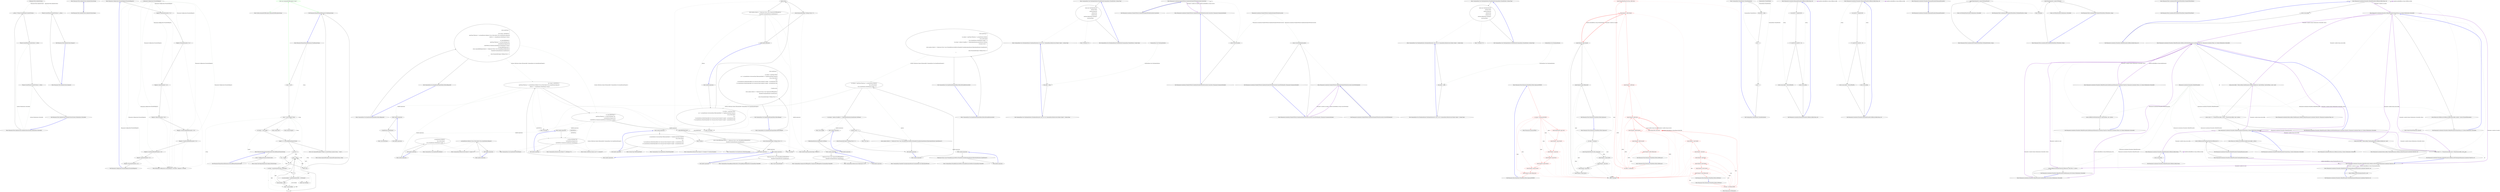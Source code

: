 digraph  {
n10 [label="Humanizer.Tests.AmbientCulture", span=""];
n0 [label="Entry Humanizer.Tests.AmbientCulture.AmbientCulture(System.Globalization.CultureInfo)", span="10-10", cluster="Humanizer.Tests.AmbientCulture.AmbientCulture(System.Globalization.CultureInfo)"];
n1 [label="_culture = Thread.CurrentThread.CurrentUICulture", span="12-12", cluster="Humanizer.Tests.AmbientCulture.AmbientCulture(System.Globalization.CultureInfo)"];
n2 [label="Thread.CurrentThread.CurrentCulture = culture", span="13-13", cluster="Humanizer.Tests.AmbientCulture.AmbientCulture(System.Globalization.CultureInfo)"];
n3 [label="Thread.CurrentThread.CurrentUICulture = culture", span="14-14", cluster="Humanizer.Tests.AmbientCulture.AmbientCulture(System.Globalization.CultureInfo)"];
n4 [label="Exit Humanizer.Tests.AmbientCulture.AmbientCulture(System.Globalization.CultureInfo)", span="10-10", cluster="Humanizer.Tests.AmbientCulture.AmbientCulture(System.Globalization.CultureInfo)"];
n5 [label="Entry Humanizer.Tests.AmbientCulture.AmbientCulture(string)", span="17-17", cluster="Humanizer.Tests.AmbientCulture.AmbientCulture(string)"];
n6 [label="Exit Humanizer.Tests.AmbientCulture.AmbientCulture(string)", span="17-17", cluster="Humanizer.Tests.AmbientCulture.AmbientCulture(string)"];
n7 [label="Entry Humanizer.Tests.AmbientCulture.Dispose()", span="22-22", cluster="Humanizer.Tests.AmbientCulture.Dispose()"];
n8 [label="Thread.CurrentThread.CurrentUICulture = _culture", span="24-24", cluster="Humanizer.Tests.AmbientCulture.Dispose()"];
n9 [label="Exit Humanizer.Tests.AmbientCulture.Dispose()", span="22-22", cluster="Humanizer.Tests.AmbientCulture.Dispose()"];
m2_0 [label="Entry Humanizer.Configuration.FormatterRegistry.FormatterRegistry()", span="6-6", cluster="Humanizer.Configuration.FormatterRegistry.FormatterRegistry()", file="ByteSize.cs"];
m2_1 [label="Register<RomanianFormatter>(''ro'')", span="8-8", cluster="Humanizer.Configuration.FormatterRegistry.FormatterRegistry()", file="ByteSize.cs"];
m2_2 [label="Register<RussianFormatter>(''ru'')", span="9-9", cluster="Humanizer.Configuration.FormatterRegistry.FormatterRegistry()", file="ByteSize.cs"];
m2_3 [label="Register<ArabicFormatter>(''ar'')", span="10-10", cluster="Humanizer.Configuration.FormatterRegistry.FormatterRegistry()", file="ByteSize.cs"];
m2_4 [label="Register<HebrewFormatter>(''he'')", span="11-11", cluster="Humanizer.Configuration.FormatterRegistry.FormatterRegistry()", file="ByteSize.cs"];
m2_5 [label="Register<CzechSlovakPolishFormatter>(''sk'')", span="12-12", cluster="Humanizer.Configuration.FormatterRegistry.FormatterRegistry()", file="ByteSize.cs"];
m2_6 [label="Register<CzechSlovakPolishFormatter>(''cs'')", span="13-13", cluster="Humanizer.Configuration.FormatterRegistry.FormatterRegistry()", file="ByteSize.cs"];
m2_7 [label="Register<CzechSlovakPolishFormatter>(''pl'')", span="14-14", cluster="Humanizer.Configuration.FormatterRegistry.FormatterRegistry()", file="ByteSize.cs"];
m2_8 [label="Register<SerbianFormatter>(''sr'')", span="15-15", cluster="Humanizer.Configuration.FormatterRegistry.FormatterRegistry()", file="ByteSize.cs"];
m2_9 [label="Register<SlovenianFormatter>(''sl'')", span="16-16", cluster="Humanizer.Configuration.FormatterRegistry.FormatterRegistry()", file="ByteSize.cs"];
m2_10 [label="Exit Humanizer.Configuration.FormatterRegistry.FormatterRegistry()", span="6-6", cluster="Humanizer.Configuration.FormatterRegistry.FormatterRegistry()", file="ByteSize.cs"];
m2_11 [label="Entry Humanizer.Configuration.LocaliserRegistry<TLocaliser>.Register<T>(string)", span="54-54", cluster="Humanizer.Configuration.LocaliserRegistry<TLocaliser>.Register<T>(string)", file="ByteSize.cs"];
m2_12 [label="Humanizer.Configuration.FormatterRegistry", span="", file="ByteSize.cs"];
m3_19 [label="Entry System.ArgumentNullException.ArgumentNullException(string)", span="0-0", cluster="System.ArgumentNullException.ArgumentNullException(string)", file="Configurator.cs"];
m3_21 [label="Entry string.Trim()", span="0-0", cluster="string.Trim()", file="Configurator.cs"];
m3_23 [label="Entry System.ArgumentException.ArgumentException(string, string)", span="0-0", cluster="System.ArgumentException.ArgumentException(string, string)", file="Configurator.cs"];
m3_22 [label="Entry Humanizer.RomanNumeralExtensions.IsInvalidRomanNumeral(string)", span="98-98", cluster="Humanizer.RomanNumeralExtensions.IsInvalidRomanNumeral(string)", file="Configurator.cs"];
m3_42 [label="return !validRomanNumeral.IsMatch(value);", span="100-100", cluster="Humanizer.RomanNumeralExtensions.IsInvalidRomanNumeral(string)", file="Configurator.cs"];
m3_43 [label="Exit Humanizer.RomanNumeralExtensions.IsInvalidRomanNumeral(string)", span="98-98", cluster="Humanizer.RomanNumeralExtensions.IsInvalidRomanNumeral(string)", file="Configurator.cs"];
m3_44 [label="Entry System.Text.RegularExpressions.Regex.IsMatch(string)", span="0-0", cluster="System.Text.RegularExpressions.Regex.IsMatch(string)", file="Configurator.cs"];
m3_20 [label="Entry string.ToUpper()", span="0-0", cluster="string.ToUpper()", file="Configurator.cs"];
m3_24 [label="Entry char.ToString()", span="0-0", cluster="char.ToString()", file="Configurator.cs"];
m3_0 [label="Entry Humanizer.RomanNumeralExtensions.FromRoman(string)", span="35-35", cluster="Humanizer.RomanNumeralExtensions.FromRoman(string)", file="Configurator.cs"];
m3_2 [label="throw new ArgumentNullException(''value'');", span="38-38", cluster="Humanizer.RomanNumeralExtensions.FromRoman(string)", color=green, community=0, file="Configurator.cs"];
m3_1 [label="value == null", span="37-37", cluster="Humanizer.RomanNumeralExtensions.FromRoman(string)", file="Configurator.cs"];
m3_3 [label="value = value.ToUpper().Trim()", span="40-40", cluster="Humanizer.RomanNumeralExtensions.FromRoman(string)", file="Configurator.cs"];
m3_6 [label="throw new ArgumentException(''Empty or invalid Roman numeral string.'', ''value'');", span="44-44", cluster="Humanizer.RomanNumeralExtensions.FromRoman(string)", file="Configurator.cs"];
m3_17 [label="return total;", span="67-67", cluster="Humanizer.RomanNumeralExtensions.FromRoman(string)", file="Configurator.cs"];
m3_4 [label="var length = value.Length", span="41-41", cluster="Humanizer.RomanNumeralExtensions.FromRoman(string)", file="Configurator.cs"];
m3_5 [label="length == 0 || IsInvalidRomanNumeral(value)", span="43-43", cluster="Humanizer.RomanNumeralExtensions.FromRoman(string)", file="Configurator.cs"];
m3_10 [label="var digit = romanNumerals[value[--i].ToString()]", span="51-51", cluster="Humanizer.RomanNumeralExtensions.FromRoman(string)", file="Configurator.cs"];
m3_12 [label="var previousDigit = romanNumerals[value[i - 1].ToString()]", span="55-55", cluster="Humanizer.RomanNumeralExtensions.FromRoman(string)", file="Configurator.cs"];
m3_7 [label="var total = 0", span="46-46", cluster="Humanizer.RomanNumeralExtensions.FromRoman(string)", file="Configurator.cs"];
m3_16 [label="total += digit", span="64-64", cluster="Humanizer.RomanNumeralExtensions.FromRoman(string)", file="Configurator.cs"];
m3_9 [label="i > 0", span="49-49", cluster="Humanizer.RomanNumeralExtensions.FromRoman(string)", file="Configurator.cs"];
m3_8 [label="var i = length", span="47-47", cluster="Humanizer.RomanNumeralExtensions.FromRoman(string)", file="Configurator.cs"];
m3_11 [label="i > 0", span="53-53", cluster="Humanizer.RomanNumeralExtensions.FromRoman(string)", file="Configurator.cs"];
m3_13 [label="previousDigit < digit", span="57-57", cluster="Humanizer.RomanNumeralExtensions.FromRoman(string)", file="Configurator.cs"];
m3_14 [label="digit -= previousDigit", span="59-59", cluster="Humanizer.RomanNumeralExtensions.FromRoman(string)", file="Configurator.cs"];
m3_15 [label="i--", span="60-60", cluster="Humanizer.RomanNumeralExtensions.FromRoman(string)", file="Configurator.cs"];
m3_18 [label="Exit Humanizer.RomanNumeralExtensions.FromRoman(string)", span="35-35", cluster="Humanizer.RomanNumeralExtensions.FromRoman(string)", file="Configurator.cs"];
m4_18 [label="Entry CommandLine.Core.Specification.IsOption()", span="11-11", cluster="CommandLine.Core.Specification.IsOption()", file="CreatingTests.cs"];
m4_0 [label="Entry CommandLine.Core.SpecificationPropertyRules.EnforceMutuallyExclusiveSet()", span="18-18", cluster="CommandLine.Core.SpecificationPropertyRules.EnforceMutuallyExclusiveSet()", file="CreatingTests.cs"];
m4_1 [label="return specProps =>\r\n                {\r\n                    var options = specProps.Where(sp => sp.Specification.IsOption()\r\n                        && sp.Value.IsJust()\r\n                        && sp.Specification.GetSetName().Length > 0);\r\n                    var groups = options.GroupBy(g => ((OptionSpecification)g.Specification).SetName);\r\n                    if (groups.Count() > 1)\r\n                    {\r\n                        return options.Select(s => Maybe.Just<Error>(new MutuallyExclusiveSetError(NameInfo.FromOptionSpecification((OptionSpecification)s.Specification))));\r\n                    }\r\n                    return Enumerable.Empty<Nothing<Error>>();\r\n                };", span="20-31", cluster="CommandLine.Core.SpecificationPropertyRules.EnforceMutuallyExclusiveSet()", file="CreatingTests.cs"];
m4_2 [label="Exit CommandLine.Core.SpecificationPropertyRules.EnforceMutuallyExclusiveSet()", span="18-18", cluster="CommandLine.Core.SpecificationPropertyRules.EnforceMutuallyExclusiveSet()", file="CreatingTests.cs"];
m4_29 [label="Entry CommandLine.Infrastructure.Maybe.Just<T>(T)", span="68-68", cluster="CommandLine.Infrastructure.Maybe.Just<T>(T)", file="CreatingTests.cs"];
m4_41 [label="Entry Unk.Any", span="", cluster="Unk.Any", file="CreatingTests.cs"];
m4_52 [label="Entry CommandLine.Infrastructure.Maybe<T>.IsNothing<T>()", span="144-144", cluster="CommandLine.Infrastructure.Maybe<T>.IsNothing<T>()", file="CreatingTests.cs"];
m4_74 [label="Entry CommandLine.Core.Specification.IsMaxNotSpecified()", span="75-75", cluster="CommandLine.Core.Specification.IsMaxNotSpecified()", file="CreatingTests.cs"];
m4_19 [label="Entry CommandLine.Infrastructure.Maybe<T>.IsJust<T>()", span="149-149", cluster="CommandLine.Infrastructure.Maybe<T>.IsJust<T>()", file="CreatingTests.cs"];
m4_28 [label="Entry CommandLine.NameInfo.FromOptionSpecification(CommandLine.Core.OptionSpecification)", span="60-60", cluster="CommandLine.NameInfo.FromOptionSpecification(CommandLine.Core.OptionSpecification)", file="CreatingTests.cs"];
m4_78 [label="Entry CommandLine.SequenceOutOfRangeError.SequenceOutOfRangeError(CommandLine.NameInfo)", span="316-316", cluster="CommandLine.SequenceOutOfRangeError.SequenceOutOfRangeError(CommandLine.NameInfo)", file="CreatingTests.cs"];
m4_30 [label="Entry CommandLine.Core.SpecificationPropertyRules.EnforceRequired()", span="34-34", cluster="CommandLine.Core.SpecificationPropertyRules.EnforceRequired()", file="CreatingTests.cs"];
m4_31 [label="return specProps =>\r\n            {\r\n                List<string> setsWithTrue =\r\n                    specProps.Where(sp => sp.Specification.IsOption() && sp.Value.IsJust() && sp.Specification.Required)\r\n                        .Select(x => x.Specification.GetSetName()).ToList();\r\n                \r\n                var requiredButEmpty =\r\n                    specProps.Where(sp => sp.Value.IsNothing() && \r\n                                          sp.Specification.Required &&\r\n                                          !setsWithTrue.Contains(sp.Specification.GetSetName())).ToList();\r\n                    if (requiredButEmpty.Any()) {\r\n                        return requiredButEmpty.Select(s => Maybe.Just<Error>(new MissingRequiredOptionError(\r\n                            NameInfo.FromSpecification(s.Specification))));\r\n                    }\r\n                    return Enumerable.Empty<Nothing<Error>>();\r\n                };", span="36-51", cluster="CommandLine.Core.SpecificationPropertyRules.EnforceRequired()", file="CreatingTests.cs"];
m4_32 [label="Exit CommandLine.Core.SpecificationPropertyRules.EnforceRequired()", span="34-34", cluster="CommandLine.Core.SpecificationPropertyRules.EnforceRequired()", file="CreatingTests.cs"];
m4_53 [label="Entry System.Collections.Generic.List<T>.Contains(T)", span="0-0", cluster="System.Collections.Generic.List<T>.Contains(T)", file="CreatingTests.cs"];
m4_73 [label="Entry CommandLine.Infrastructure.Maybe<T>.FromJust<T>(System.Exception)", span="134-134", cluster="CommandLine.Infrastructure.Maybe<T>.FromJust<T>(System.Exception)", file="CreatingTests.cs"];
m4_58 [label="Entry Unk.FromSpecification", span="", cluster="Unk.FromSpecification", file="CreatingTests.cs"];
m4_10 [label="Entry Unk.Where", span="", cluster="Unk.Where", file="CreatingTests.cs"];
m4_57 [label="Entry CommandLine.MissingRequiredOptionError.MissingRequiredOptionError(CommandLine.NameInfo)", span="283-283", cluster="CommandLine.MissingRequiredOptionError.MissingRequiredOptionError(CommandLine.NameInfo)", file="CreatingTests.cs"];
m4_27 [label="Entry CommandLine.MutuallyExclusiveSetError.MutuallyExclusiveSetError(CommandLine.NameInfo)", span="294-294", cluster="CommandLine.MutuallyExclusiveSetError.MutuallyExclusiveSetError(CommandLine.NameInfo)", file="CreatingTests.cs"];
m4_12 [label="Entry Unk.Count", span="", cluster="Unk.Count", file="CreatingTests.cs"];
m4_48 [label="Entry Unk.GetSetName", span="", cluster="Unk.GetSetName", file="CreatingTests.cs"];
m4_59 [label="Entry CommandLine.Core.SpecificationPropertyRules.EnforceRange()", span="54-54", cluster="CommandLine.Core.SpecificationPropertyRules.EnforceRange()", file="CreatingTests.cs"];
m4_60 [label="return specProps =>\r\n                {\r\n                    var options = specProps.Where(\r\n                        sp => sp.Specification.ConversionType.ToDescriptorKind() == TypeDescriptorKind.Sequence\r\n                        && sp.Value.IsJust()\r\n                        && (\r\n                            (!sp.Specification.IsMinNotSpecified() && ((Array)sp.Value.FromJust()).Length < sp.Specification.Min)\r\n                            || (!sp.Specification.IsMaxNotSpecified() && ((Array)sp.Value.FromJust()).Length > sp.Specification.Max)\r\n                        )\r\n                    );\r\n                    if (options.Any())\r\n                    {\r\n                        return options.Select(s => Maybe.Just<Error>(new SequenceOutOfRangeError(\r\n                            NameInfo.FromSpecification(s.Specification))));\r\n                    }\r\n                    return Enumerable.Empty<Nothing<Error>>();\r\n                };", span="56-72", cluster="CommandLine.Core.SpecificationPropertyRules.EnforceRange()", file="CreatingTests.cs"];
m4_61 [label="Exit CommandLine.Core.SpecificationPropertyRules.EnforceRange()", span="54-54", cluster="CommandLine.Core.SpecificationPropertyRules.EnforceRange()", file="CreatingTests.cs"];
m4_75 [label="Entry lambda expression", span="68-69", cluster="lambda expression", file="CreatingTests.cs"];
m4_4 [label="var options = specProps.Where(sp => sp.Specification.IsOption()\r\n                        && sp.Value.IsJust()\r\n                        && sp.Specification.GetSetName().Length > 0)", span="22-24", cluster="lambda expression", file="CreatingTests.cs"];
m4_3 [label="Entry lambda expression", span="20-31", cluster="lambda expression", file="CreatingTests.cs"];
m4_5 [label="var groups = options.GroupBy(g => ((OptionSpecification)g.Specification).SetName)", span="25-25", cluster="lambda expression", file="CreatingTests.cs"];
m4_15 [label="Entry lambda expression", span="22-24", cluster="lambda expression", file="CreatingTests.cs"];
m4_7 [label="return options.Select(s => Maybe.Just<Error>(new MutuallyExclusiveSetError(NameInfo.FromOptionSpecification((OptionSpecification)s.Specification))));", span="28-28", cluster="lambda expression", file="CreatingTests.cs"];
m4_6 [label="groups.Count() > 1", span="26-26", cluster="lambda expression", file="CreatingTests.cs"];
m4_21 [label="Entry lambda expression", span="25-25", cluster="lambda expression", file="CreatingTests.cs"];
m4_8 [label="return Enumerable.Empty<Nothing<Error>>();", span="30-30", cluster="lambda expression", file="CreatingTests.cs"];
m4_9 [label="Exit lambda expression", span="20-31", cluster="lambda expression", file="CreatingTests.cs"];
m4_24 [label="Entry lambda expression", span="28-28", cluster="lambda expression", file="CreatingTests.cs"];
m4_16 [label="sp.Specification.IsOption()\r\n                        && sp.Value.IsJust()\r\n                        && sp.Specification.GetSetName().Length > 0", span="22-24", cluster="lambda expression", file="CreatingTests.cs"];
m4_17 [label="Exit lambda expression", span="22-24", cluster="lambda expression", file="CreatingTests.cs"];
m4_22 [label="((OptionSpecification)g.Specification).SetName", span="25-25", cluster="lambda expression", file="CreatingTests.cs"];
m4_23 [label="Exit lambda expression", span="25-25", cluster="lambda expression", file="CreatingTests.cs"];
m4_25 [label="Maybe.Just<Error>(new MutuallyExclusiveSetError(NameInfo.FromOptionSpecification((OptionSpecification)s.Specification)))", span="28-28", cluster="lambda expression", file="CreatingTests.cs"];
m4_26 [label="Exit lambda expression", span="28-28", cluster="lambda expression", file="CreatingTests.cs"];
m4_34 [label="List<string> setsWithTrue =\r\n                    specProps.Where(sp => sp.Specification.IsOption() && sp.Value.IsJust() && sp.Specification.Required)\r\n                        .Select(x => x.Specification.GetSetName()).ToList()", span="38-40", cluster="lambda expression", file="CreatingTests.cs"];
m4_35 [label="var requiredButEmpty =\r\n                    specProps.Where(sp => sp.Value.IsNothing() && \r\n                                          sp.Specification.Required &&\r\n                                          !setsWithTrue.Contains(sp.Specification.GetSetName())).ToList()", span="42-45", cluster="lambda expression", file="CreatingTests.cs"];
m4_33 [label="Entry lambda expression", span="36-51", cluster="lambda expression", file="CreatingTests.cs"];
m4_42 [label="Entry lambda expression", span="39-39", cluster="lambda expression", file="CreatingTests.cs"];
m4_45 [label="Entry lambda expression", span="40-40", cluster="lambda expression", file="CreatingTests.cs"];
m4_50 [label="sp.Value.IsNothing() && \r\n                                          sp.Specification.Required &&\r\n                                          !setsWithTrue.Contains(sp.Specification.GetSetName())", span="43-45", cluster="lambda expression", file="CreatingTests.cs"];
m4_36 [label="requiredButEmpty.Any()", span="46-46", cluster="lambda expression", file="CreatingTests.cs"];
m4_49 [label="Entry lambda expression", span="43-45", cluster="lambda expression", file="CreatingTests.cs"];
m4_37 [label="return requiredButEmpty.Select(s => Maybe.Just<Error>(new MissingRequiredOptionError(\r\n                            NameInfo.FromSpecification(s.Specification))));", span="47-48", cluster="lambda expression", file="CreatingTests.cs"];
m4_38 [label="return Enumerable.Empty<Nothing<Error>>();", span="50-50", cluster="lambda expression", file="CreatingTests.cs"];
m4_39 [label="Exit lambda expression", span="36-51", cluster="lambda expression", file="CreatingTests.cs"];
m4_54 [label="Entry lambda expression", span="47-48", cluster="lambda expression", file="CreatingTests.cs"];
m4_43 [label="sp.Specification.IsOption() && sp.Value.IsJust() && sp.Specification.Required", span="39-39", cluster="lambda expression", file="CreatingTests.cs"];
m4_44 [label="Exit lambda expression", span="39-39", cluster="lambda expression", file="CreatingTests.cs"];
m4_46 [label="x.Specification.GetSetName()", span="40-40", cluster="lambda expression", file="CreatingTests.cs"];
m4_47 [label="Exit lambda expression", span="40-40", cluster="lambda expression", file="CreatingTests.cs"];
m4_51 [label="Exit lambda expression", span="43-45", cluster="lambda expression", file="CreatingTests.cs"];
m4_55 [label="Maybe.Just<Error>(new MissingRequiredOptionError(\r\n                            NameInfo.FromSpecification(s.Specification)))", span="47-48", cluster="lambda expression", file="CreatingTests.cs"];
m4_56 [label="Exit lambda expression", span="47-48", cluster="lambda expression", file="CreatingTests.cs"];
m4_63 [label="var options = specProps.Where(\r\n                        sp => sp.Specification.ConversionType.ToDescriptorKind() == TypeDescriptorKind.Sequence\r\n                        && sp.Value.IsJust()\r\n                        && (\r\n                            (!sp.Specification.IsMinNotSpecified() && ((Array)sp.Value.FromJust()).Length < sp.Specification.Min)\r\n                            || (!sp.Specification.IsMaxNotSpecified() && ((Array)sp.Value.FromJust()).Length > sp.Specification.Max)\r\n                        )\r\n                    )", span="58-65", cluster="lambda expression", file="CreatingTests.cs"];
m4_62 [label="Entry lambda expression", span="56-72", cluster="lambda expression", file="CreatingTests.cs"];
m4_64 [label="options.Any()", span="66-66", cluster="lambda expression", file="CreatingTests.cs"];
m4_68 [label="Entry lambda expression", span="59-64", cluster="lambda expression", file="CreatingTests.cs"];
m4_65 [label="return options.Select(s => Maybe.Just<Error>(new SequenceOutOfRangeError(\r\n                            NameInfo.FromSpecification(s.Specification))));", span="68-69", cluster="lambda expression", file="CreatingTests.cs"];
m4_66 [label="return Enumerable.Empty<Nothing<Error>>();", span="71-71", cluster="lambda expression", file="CreatingTests.cs"];
m4_67 [label="Exit lambda expression", span="56-72", cluster="lambda expression", file="CreatingTests.cs"];
m4_69 [label="sp.Specification.ConversionType.ToDescriptorKind() == TypeDescriptorKind.Sequence\r\n                        && sp.Value.IsJust()\r\n                        && (\r\n                            (!sp.Specification.IsMinNotSpecified() && ((Array)sp.Value.FromJust()).Length < sp.Specification.Min)\r\n                            || (!sp.Specification.IsMaxNotSpecified() && ((Array)sp.Value.FromJust()).Length > sp.Specification.Max)\r\n                        )", span="59-64", cluster="lambda expression", file="CreatingTests.cs"];
m4_70 [label="Exit lambda expression", span="59-64", cluster="lambda expression", file="CreatingTests.cs"];
m4_76 [label="Maybe.Just<Error>(new SequenceOutOfRangeError(\r\n                            NameInfo.FromSpecification(s.Specification)))", span="68-69", cluster="lambda expression", file="CreatingTests.cs"];
m4_77 [label="Exit lambda expression", span="68-69", cluster="lambda expression", file="CreatingTests.cs"];
m4_20 [label="Entry CommandLine.Core.Specification.GetSetName()", span="80-80", cluster="CommandLine.Core.Specification.GetSetName()", file="CreatingTests.cs"];
m4_13 [label="Entry Unk.Select", span="", cluster="Unk.Select", file="CreatingTests.cs"];
m4_72 [label="Entry CommandLine.Core.Specification.IsMinNotSpecified()", span="70-70", cluster="CommandLine.Core.Specification.IsMinNotSpecified()", file="CreatingTests.cs"];
m4_11 [label="Entry Unk.GroupBy", span="", cluster="Unk.GroupBy", file="CreatingTests.cs"];
m4_40 [label="Entry Unk.ToList", span="", cluster="Unk.ToList", file="CreatingTests.cs"];
m4_71 [label="Entry System.Type.ToDescriptorKind()", span="22-22", cluster="System.Type.ToDescriptorKind()", file="CreatingTests.cs"];
m4_14 [label="Entry System.Linq.Enumerable.Empty<TResult>()", span="0-0", cluster="System.Linq.Enumerable.Empty<TResult>()", file="CreatingTests.cs"];
m4_79 [label=setsWithTrue, span="", file="CreatingTests.cs"];
m5_3 [label="Entry CommandLine.Core.ValueSpecification.FromAttribute(CommandLine.ValueAttribute, System.Type)", span="16-16", cluster="CommandLine.Core.ValueSpecification.FromAttribute(CommandLine.ValueAttribute, System.Type)", file="CzechSlovakFormatter.cs"];
m5_4 [label="return new ValueSpecification(\r\n                attribute.Index,\r\n                attribute.Required,\r\n                attribute.Min,\r\n                attribute.Max,\r\n                attribute.DefaultValue.ToMaybe(),\r\n                conversionType);", span="18-24", cluster="CommandLine.Core.ValueSpecification.FromAttribute(CommandLine.ValueAttribute, System.Type)", file="CzechSlovakFormatter.cs"];
m5_5 [label="Exit CommandLine.Core.ValueSpecification.FromAttribute(CommandLine.ValueAttribute, System.Type)", span="16-16", cluster="CommandLine.Core.ValueSpecification.FromAttribute(CommandLine.ValueAttribute, System.Type)", file="CzechSlovakFormatter.cs"];
m5_0 [label="Entry CommandLine.Core.ValueSpecification.ValueSpecification(int, bool, int, int, CommandLine.Infrastructure.Maybe<object>, System.Type)", span="10-10", cluster="CommandLine.Core.ValueSpecification.ValueSpecification(int, bool, int, int, CommandLine.Infrastructure.Maybe<object>, System.Type)", file="CzechSlovakFormatter.cs"];
m5_1 [label="this.index = index", span="13-13", cluster="CommandLine.Core.ValueSpecification.ValueSpecification(int, bool, int, int, CommandLine.Infrastructure.Maybe<object>, System.Type)", file="CzechSlovakFormatter.cs"];
m5_2 [label="Exit CommandLine.Core.ValueSpecification.ValueSpecification(int, bool, int, int, CommandLine.Infrastructure.Maybe<object>, System.Type)", span="10-10", cluster="CommandLine.Core.ValueSpecification.ValueSpecification(int, bool, int, int, CommandLine.Infrastructure.Maybe<object>, System.Type)", file="CzechSlovakFormatter.cs"];
m5_6 [label="Entry T.ToMaybe<T>()", span="79-79", cluster="T.ToMaybe<T>()", file="CzechSlovakFormatter.cs"];
m5_7 [label="CommandLine.Core.ValueSpecification", span="", file="CzechSlovakFormatter.cs"];
m6_0 [label="Entry Humanizer.Localisation.NumberToWords.GenderlessNumberToWordsConverter.Convert(int)", span="9-9", cluster="Humanizer.Localisation.NumberToWords.GenderlessNumberToWordsConverter.Convert(int)", file="DateHumanizeTests.cs"];
m6_1 [label="Exit Humanizer.Localisation.NumberToWords.GenderlessNumberToWordsConverter.Convert(int)", span="9-9", cluster="Humanizer.Localisation.NumberToWords.GenderlessNumberToWordsConverter.Convert(int)", file="DateHumanizeTests.cs"];
m6_2 [label="Entry Humanizer.Localisation.NumberToWords.GenderlessNumberToWordsConverter.Convert(int, Humanizer.GrammaticalGender)", span="17-17", cluster="Humanizer.Localisation.NumberToWords.GenderlessNumberToWordsConverter.Convert(int, Humanizer.GrammaticalGender)", file="DateHumanizeTests.cs"];
m6_3 [label="return Convert(number);", span="19-19", cluster="Humanizer.Localisation.NumberToWords.GenderlessNumberToWordsConverter.Convert(int, Humanizer.GrammaticalGender)", file="DateHumanizeTests.cs"];
m6_4 [label="Exit Humanizer.Localisation.NumberToWords.GenderlessNumberToWordsConverter.Convert(int, Humanizer.GrammaticalGender)", span="17-17", cluster="Humanizer.Localisation.NumberToWords.GenderlessNumberToWordsConverter.Convert(int, Humanizer.GrammaticalGender)", file="DateHumanizeTests.cs"];
m6_5 [label="Entry Humanizer.Localisation.NumberToWords.GenderlessNumberToWordsConverter.ConvertToOrdinal(int)", span="27-27", cluster="Humanizer.Localisation.NumberToWords.GenderlessNumberToWordsConverter.ConvertToOrdinal(int)", file="DateHumanizeTests.cs"];
m6_6 [label="Exit Humanizer.Localisation.NumberToWords.GenderlessNumberToWordsConverter.ConvertToOrdinal(int)", span="27-27", cluster="Humanizer.Localisation.NumberToWords.GenderlessNumberToWordsConverter.ConvertToOrdinal(int)", file="DateHumanizeTests.cs"];
m6_7 [label="Entry Humanizer.Localisation.NumberToWords.GenderlessNumberToWordsConverter.ConvertToOrdinal(int, Humanizer.GrammaticalGender)", span="35-35", cluster="Humanizer.Localisation.NumberToWords.GenderlessNumberToWordsConverter.ConvertToOrdinal(int, Humanizer.GrammaticalGender)", file="DateHumanizeTests.cs"];
m6_8 [label="return ConvertToOrdinal(number);", span="37-37", cluster="Humanizer.Localisation.NumberToWords.GenderlessNumberToWordsConverter.ConvertToOrdinal(int, Humanizer.GrammaticalGender)", file="DateHumanizeTests.cs"];
m6_9 [label="Exit Humanizer.Localisation.NumberToWords.GenderlessNumberToWordsConverter.ConvertToOrdinal(int, Humanizer.GrammaticalGender)", span="35-35", cluster="Humanizer.Localisation.NumberToWords.GenderlessNumberToWordsConverter.ConvertToOrdinal(int, Humanizer.GrammaticalGender)", file="DateHumanizeTests.cs"];
m6_10 [label="Humanizer.Localisation.NumberToWords.GenderlessNumberToWordsConverter", span="", file="DateHumanizeTests.cs"];
m10_3 [label="Entry CommandLine.Core.ValueSpecification.FromAttribute(CommandLine.ValueAttribute, System.Type)", span="16-16", cluster="CommandLine.Core.ValueSpecification.FromAttribute(CommandLine.ValueAttribute, System.Type)", file="FarsiNumberToWordsConverter.cs"];
m10_4 [label="return new ValueSpecification(\r\n                attribute.Index,\r\n                attribute.Required,\r\n                attribute.Min,\r\n                attribute.Max,\r\n                attribute.DefaultValue.ToMaybe(),\r\n                conversionType);", span="18-24", cluster="CommandLine.Core.ValueSpecification.FromAttribute(CommandLine.ValueAttribute, System.Type)", file="FarsiNumberToWordsConverter.cs"];
m10_5 [label="Exit CommandLine.Core.ValueSpecification.FromAttribute(CommandLine.ValueAttribute, System.Type)", span="16-16", cluster="CommandLine.Core.ValueSpecification.FromAttribute(CommandLine.ValueAttribute, System.Type)", file="FarsiNumberToWordsConverter.cs"];
m10_0 [label="Entry CommandLine.Core.ValueSpecification.ValueSpecification(int, bool, int, int, CommandLine.Infrastructure.Maybe<object>, System.Type)", span="10-10", cluster="CommandLine.Core.ValueSpecification.ValueSpecification(int, bool, int, int, CommandLine.Infrastructure.Maybe<object>, System.Type)", file="FarsiNumberToWordsConverter.cs"];
m10_1 [label="this.index = index", span="13-13", cluster="CommandLine.Core.ValueSpecification.ValueSpecification(int, bool, int, int, CommandLine.Infrastructure.Maybe<object>, System.Type)", file="FarsiNumberToWordsConverter.cs"];
m10_2 [label="Exit CommandLine.Core.ValueSpecification.ValueSpecification(int, bool, int, int, CommandLine.Infrastructure.Maybe<object>, System.Type)", span="10-10", cluster="CommandLine.Core.ValueSpecification.ValueSpecification(int, bool, int, int, CommandLine.Infrastructure.Maybe<object>, System.Type)", file="FarsiNumberToWordsConverter.cs"];
m10_6 [label="Entry T.ToMaybe<T>()", span="79-79", cluster="T.ToMaybe<T>()", file="FarsiNumberToWordsConverter.cs"];
m10_7 [label="CommandLine.Core.ValueSpecification", span="", file="FarsiNumberToWordsConverter.cs"];
m15_11 [label="Entry Humanizer.Tests.Extensions.FluentDate.InTests.InJanuaryOf2009()", span="20-20", cluster="Humanizer.Tests.Extensions.FluentDate.InTests.InJanuaryOf2009()", file="NumberToOrdinalWordsExtension.cs"];
m15_12 [label="var inJan = In.JanuaryOf(2009)", span="22-22", cluster="Humanizer.Tests.Extensions.FluentDate.InTests.InJanuaryOf2009()", color=red, community=0, file="NumberToOrdinalWordsExtension.cs"];
m15_13 [label="Assert.Equal(2009, inJan.Year)", span="23-23", cluster="Humanizer.Tests.Extensions.FluentDate.InTests.InJanuaryOf2009()", color=red, community=0, file="NumberToOrdinalWordsExtension.cs"];
m15_14 [label="Assert.Equal(1, inJan.Month)", span="24-24", cluster="Humanizer.Tests.Extensions.FluentDate.InTests.InJanuaryOf2009()", color=red, community=0, file="NumberToOrdinalWordsExtension.cs"];
m15_15 [label="Assert.Equal(1, inJan.Day)", span="25-25", cluster="Humanizer.Tests.Extensions.FluentDate.InTests.InJanuaryOf2009()", color=red, community=0, file="NumberToOrdinalWordsExtension.cs"];
m15_16 [label="Assert.Equal(0, inJan.Hour)", span="26-26", cluster="Humanizer.Tests.Extensions.FluentDate.InTests.InJanuaryOf2009()", color=red, community=0, file="NumberToOrdinalWordsExtension.cs"];
m15_17 [label="Assert.Equal(0, inJan.Minute)", span="27-27", cluster="Humanizer.Tests.Extensions.FluentDate.InTests.InJanuaryOf2009()", color=red, community=0, file="NumberToOrdinalWordsExtension.cs"];
m15_18 [label="Assert.Equal(0, inJan.Second)", span="28-28", cluster="Humanizer.Tests.Extensions.FluentDate.InTests.InJanuaryOf2009()", color=red, community=0, file="NumberToOrdinalWordsExtension.cs"];
m15_19 [label="Assert.Equal(0, inJan.Millisecond)", span="29-29", cluster="Humanizer.Tests.Extensions.FluentDate.InTests.InJanuaryOf2009()", color=red, community=0, file="NumberToOrdinalWordsExtension.cs"];
m15_20 [label="Exit Humanizer.Tests.Extensions.FluentDate.InTests.InJanuaryOf2009()", span="20-20", cluster="Humanizer.Tests.Extensions.FluentDate.InTests.InJanuaryOf2009()", file="NumberToOrdinalWordsExtension.cs"];
m15_22 [label="Entry Humanizer.Tests.Extensions.FluentDate.InTests.InFebruary()", span="33-33", cluster="Humanizer.Tests.Extensions.FluentDate.InTests.InFebruary()", file="NumberToOrdinalWordsExtension.cs"];
m15_23 [label="var inFeb = In.February", span="35-35", cluster="Humanizer.Tests.Extensions.FluentDate.InTests.InFebruary()", color=red, community=0, file="NumberToOrdinalWordsExtension.cs"];
m15_24 [label="Assert.Equal(DateTime.Now.Year, inFeb.Year)", span="36-36", cluster="Humanizer.Tests.Extensions.FluentDate.InTests.InFebruary()", color=red, community=0, file="NumberToOrdinalWordsExtension.cs"];
m15_25 [label="Assert.Equal(2, inFeb.Month)", span="37-37", cluster="Humanizer.Tests.Extensions.FluentDate.InTests.InFebruary()", color=red, community=0, file="NumberToOrdinalWordsExtension.cs"];
m15_26 [label="Assert.Equal(1, inFeb.Day)", span="38-38", cluster="Humanizer.Tests.Extensions.FluentDate.InTests.InFebruary()", color=red, community=0, file="NumberToOrdinalWordsExtension.cs"];
m15_27 [label="Assert.Equal(0, inFeb.Hour)", span="39-39", cluster="Humanizer.Tests.Extensions.FluentDate.InTests.InFebruary()", color=red, community=0, file="NumberToOrdinalWordsExtension.cs"];
m15_28 [label="Assert.Equal(0, inFeb.Minute)", span="40-40", cluster="Humanizer.Tests.Extensions.FluentDate.InTests.InFebruary()", color=red, community=0, file="NumberToOrdinalWordsExtension.cs"];
m15_29 [label="Assert.Equal(0, inFeb.Second)", span="41-41", cluster="Humanizer.Tests.Extensions.FluentDate.InTests.InFebruary()", color=red, community=0, file="NumberToOrdinalWordsExtension.cs"];
m15_30 [label="Assert.Equal(0, inFeb.Millisecond)", span="42-42", cluster="Humanizer.Tests.Extensions.FluentDate.InTests.InFebruary()", color=red, community=0, file="NumberToOrdinalWordsExtension.cs"];
m15_31 [label="Exit Humanizer.Tests.Extensions.FluentDate.InTests.InFebruary()", span="33-33", cluster="Humanizer.Tests.Extensions.FluentDate.InTests.InFebruary()", file="NumberToOrdinalWordsExtension.cs"];
m15_42 [label="Entry Humanizer.In.TheYear(int)", span="5-5", cluster="Humanizer.In.TheYear(int)", file="NumberToOrdinalWordsExtension.cs"];
m15_21 [label="Entry Humanizer.In.JanuaryOf(int)", span="19-19", cluster="Humanizer.In.JanuaryOf(int)", file="NumberToOrdinalWordsExtension.cs"];
m15_10 [label="Entry Unk.Equal", span="", cluster="Unk.Equal", file="NumberToOrdinalWordsExtension.cs"];
m15_32 [label="Entry Humanizer.Tests.Extensions.FluentDate.InTests.InTheYear()", span="46-46", cluster="Humanizer.Tests.Extensions.FluentDate.InTests.InTheYear()", file="NumberToOrdinalWordsExtension.cs"];
m15_33 [label="var date = In.TheYear(2009)", span="48-48", cluster="Humanizer.Tests.Extensions.FluentDate.InTests.InTheYear()", color=red, community=0, file="NumberToOrdinalWordsExtension.cs"];
m15_34 [label="Assert.Equal(2009, date.Year)", span="49-49", cluster="Humanizer.Tests.Extensions.FluentDate.InTests.InTheYear()", color=red, community=0, file="NumberToOrdinalWordsExtension.cs"];
m15_35 [label="Assert.Equal(1, date.Month)", span="50-50", cluster="Humanizer.Tests.Extensions.FluentDate.InTests.InTheYear()", color=red, community=0, file="NumberToOrdinalWordsExtension.cs"];
m15_36 [label="Assert.Equal(1, date.Day)", span="51-51", cluster="Humanizer.Tests.Extensions.FluentDate.InTests.InTheYear()", color=red, community=0, file="NumberToOrdinalWordsExtension.cs"];
m15_37 [label="Assert.Equal(0, date.Hour)", span="52-52", cluster="Humanizer.Tests.Extensions.FluentDate.InTests.InTheYear()", color=red, community=0, file="NumberToOrdinalWordsExtension.cs"];
m15_38 [label="Assert.Equal(0, date.Minute)", span="53-53", cluster="Humanizer.Tests.Extensions.FluentDate.InTests.InTheYear()", color=red, community=0, file="NumberToOrdinalWordsExtension.cs"];
m15_39 [label="Assert.Equal(0, date.Second)", span="54-54", cluster="Humanizer.Tests.Extensions.FluentDate.InTests.InTheYear()", color=red, community=0, file="NumberToOrdinalWordsExtension.cs"];
m15_40 [label="Assert.Equal(0, date.Millisecond)", span="55-55", cluster="Humanizer.Tests.Extensions.FluentDate.InTests.InTheYear()", color=red, community=0, file="NumberToOrdinalWordsExtension.cs"];
m15_41 [label="Exit Humanizer.Tests.Extensions.FluentDate.InTests.InTheYear()", span="46-46", cluster="Humanizer.Tests.Extensions.FluentDate.InTests.InTheYear()", file="NumberToOrdinalWordsExtension.cs"];
m15_0 [label="Entry Humanizer.Tests.Extensions.FluentDate.InTests.InJanuary()", span="7-7", cluster="Humanizer.Tests.Extensions.FluentDate.InTests.InJanuary()", file="NumberToOrdinalWordsExtension.cs"];
m15_1 [label="var inJan = In.January", span="9-9", cluster="Humanizer.Tests.Extensions.FluentDate.InTests.InJanuary()", file="NumberToOrdinalWordsExtension.cs"];
m15_2 [label="Assert.Equal(DateTime.Now.Year, inJan.Year)", span="10-10", cluster="Humanizer.Tests.Extensions.FluentDate.InTests.InJanuary()", file="NumberToOrdinalWordsExtension.cs"];
m15_3 [label="Assert.Equal(1, inJan.Month)", span="11-11", cluster="Humanizer.Tests.Extensions.FluentDate.InTests.InJanuary()", file="NumberToOrdinalWordsExtension.cs"];
m15_4 [label="Assert.Equal(1, inJan.Day)", span="12-12", cluster="Humanizer.Tests.Extensions.FluentDate.InTests.InJanuary()", file="NumberToOrdinalWordsExtension.cs"];
m15_5 [label="Assert.Equal(0, inJan.Hour)", span="13-13", cluster="Humanizer.Tests.Extensions.FluentDate.InTests.InJanuary()", file="NumberToOrdinalWordsExtension.cs"];
m15_6 [label="Assert.Equal(0, inJan.Minute)", span="14-14", cluster="Humanizer.Tests.Extensions.FluentDate.InTests.InJanuary()", file="NumberToOrdinalWordsExtension.cs"];
m15_7 [label="Assert.Equal(0, inJan.Second)", span="15-15", cluster="Humanizer.Tests.Extensions.FluentDate.InTests.InJanuary()", file="NumberToOrdinalWordsExtension.cs"];
m15_8 [label="Assert.Equal(0, inJan.Millisecond)", span="16-16", cluster="Humanizer.Tests.Extensions.FluentDate.InTests.InJanuary()", file="NumberToOrdinalWordsExtension.cs"];
m15_9 [label="Exit Humanizer.Tests.Extensions.FluentDate.InTests.InJanuary()", span="7-7", cluster="Humanizer.Tests.Extensions.FluentDate.InTests.InJanuary()", file="NumberToOrdinalWordsExtension.cs"];
m16_0 [label="Entry CommandLine.ValueAttribute.ValueAttribute(int)", span="20-20", cluster="CommandLine.ValueAttribute.ValueAttribute(int)", file="NumberToWordsTests.cs"];
m16_1 [label="this.index = index", span="22-22", cluster="CommandLine.ValueAttribute.ValueAttribute(int)", file="NumberToWordsTests.cs"];
m16_2 [label="min = -1", span="23-23", cluster="CommandLine.ValueAttribute.ValueAttribute(int)", file="NumberToWordsTests.cs"];
m16_3 [label="max = -1", span="24-24", cluster="CommandLine.ValueAttribute.ValueAttribute(int)", file="NumberToWordsTests.cs"];
m16_4 [label="Exit CommandLine.ValueAttribute.ValueAttribute(int)", span="20-20", cluster="CommandLine.ValueAttribute.ValueAttribute(int)", file="NumberToWordsTests.cs"];
m16_5 [label="CommandLine.ValueAttribute", span="", file="NumberToWordsTests.cs"];
m20_0 [label="Entry Humanizer.Localisation.RomanianFormatter.GetResourceKey(string, int)", span="6-6", cluster="Humanizer.Localisation.RomanianFormatter.GetResourceKey(string, int)", file="RomanianFormatter.cs"];
m20_1 [label="var mod100 = number%100", span="8-8", cluster="Humanizer.Localisation.RomanianFormatter.GetResourceKey(string, int)", file="RomanianFormatter.cs"];
m20_3 [label="return resourceKey;", span="12-12", cluster="Humanizer.Localisation.RomanianFormatter.GetResourceKey(string, int)", file="RomanianFormatter.cs"];
m20_4 [label="return resourceKey + Above20PostFix;", span="15-15", cluster="Humanizer.Localisation.RomanianFormatter.GetResourceKey(string, int)", file="RomanianFormatter.cs"];
m20_2 [label="0 < mod100 && mod100 < 20", span="10-10", cluster="Humanizer.Localisation.RomanianFormatter.GetResourceKey(string, int)", file="RomanianFormatter.cs"];
m20_5 [label="Exit Humanizer.Localisation.RomanianFormatter.GetResourceKey(string, int)", span="6-6", cluster="Humanizer.Localisation.RomanianFormatter.GetResourceKey(string, int)", file="RomanianFormatter.cs"];
m21_2 [label="Entry Humanizer.Localisation.Formatters.RomanianFormatter.GetResourceKey(string, int)", span="11-11", cluster="Humanizer.Localisation.Formatters.RomanianFormatter.GetResourceKey(string, int)", file="RussianFormatter.cs"];
m21_3 [label="var mod100 = number%100", span="13-13", cluster="Humanizer.Localisation.Formatters.RomanianFormatter.GetResourceKey(string, int)", file="RussianFormatter.cs"];
m21_5 [label="return resourceKey;", span="17-17", cluster="Humanizer.Localisation.Formatters.RomanianFormatter.GetResourceKey(string, int)", file="RussianFormatter.cs"];
m21_6 [label="return resourceKey + Above20PostFix;", span="20-20", cluster="Humanizer.Localisation.Formatters.RomanianFormatter.GetResourceKey(string, int)", file="RussianFormatter.cs"];
m21_4 [label="0 < mod100 && mod100 < 20", span="15-15", cluster="Humanizer.Localisation.Formatters.RomanianFormatter.GetResourceKey(string, int)", file="RussianFormatter.cs"];
m21_7 [label="Exit Humanizer.Localisation.Formatters.RomanianFormatter.GetResourceKey(string, int)", span="11-11", cluster="Humanizer.Localisation.Formatters.RomanianFormatter.GetResourceKey(string, int)", file="RussianFormatter.cs"];
m21_0 [label="Entry Humanizer.Localisation.Formatters.RomanianFormatter.RomanianFormatter()", span="6-6", cluster="Humanizer.Localisation.Formatters.RomanianFormatter.RomanianFormatter()", file="RussianFormatter.cs"];
m21_1 [label="Exit Humanizer.Localisation.Formatters.RomanianFormatter.RomanianFormatter()", span="6-6", cluster="Humanizer.Localisation.Formatters.RomanianFormatter.RomanianFormatter()", file="RussianFormatter.cs"];
m24_10 [label="Entry int.ToOrdinalWords(System.Globalization.CultureInfo)", span="52-52", cluster="int.ToOrdinalWords(System.Globalization.CultureInfo)", file="ToQuantityTests.cs"];
m24_5 [label="Entry int.ToWords(System.Globalization.CultureInfo)", span="16-16", cluster="int.ToWords(System.Globalization.CultureInfo)", file="ToQuantityTests.cs"];
m24_7 [label="Entry Humanizer.Tests.Localisation.fiFI.NumberToWordsTests.ToOrdinalWords(int, string)", span="65-65", cluster="Humanizer.Tests.Localisation.fiFI.NumberToWordsTests.ToOrdinalWords(int, string)", file="ToQuantityTests.cs"];
m24_8 [label="Assert.Equal(expected, number.ToOrdinalWords())", span="67-67", cluster="Humanizer.Tests.Localisation.fiFI.NumberToWordsTests.ToOrdinalWords(int, string)", file="ToQuantityTests.cs"];
m24_9 [label="Exit Humanizer.Tests.Localisation.fiFI.NumberToWordsTests.ToOrdinalWords(int, string)", span="65-65", cluster="Humanizer.Tests.Localisation.fiFI.NumberToWordsTests.ToOrdinalWords(int, string)", file="ToQuantityTests.cs"];
m24_2 [label="Entry Humanizer.Tests.Localisation.fiFI.NumberToWordsTests.ToWords(int, string)", span="34-34", cluster="Humanizer.Tests.Localisation.fiFI.NumberToWordsTests.ToWords(int, string)", file="ToQuantityTests.cs"];
m24_3 [label="Assert.Equal(expected, number.ToWords())", span="36-36", cluster="Humanizer.Tests.Localisation.fiFI.NumberToWordsTests.ToWords(int, string)", file="ToQuantityTests.cs"];
m24_4 [label="Exit Humanizer.Tests.Localisation.fiFI.NumberToWordsTests.ToWords(int, string)", span="34-34", cluster="Humanizer.Tests.Localisation.fiFI.NumberToWordsTests.ToWords(int, string)", file="ToQuantityTests.cs"];
m24_6 [label="Entry Unk.Equal", span="", cluster="Unk.Equal", file="ToQuantityTests.cs"];
m24_0 [label="Entry Humanizer.Tests.Localisation.fiFI.NumberToWordsTests.NumberToWordsTests()", span="6-6", cluster="Humanizer.Tests.Localisation.fiFI.NumberToWordsTests.NumberToWordsTests()", file="ToQuantityTests.cs"];
m24_1 [label="Exit Humanizer.Tests.Localisation.fiFI.NumberToWordsTests.NumberToWordsTests()", span="6-6", cluster="Humanizer.Tests.Localisation.fiFI.NumberToWordsTests.NumberToWordsTests()", file="ToQuantityTests.cs"];
m25_30 [label="Entry Humanizer.Localisation.Formatters.DefaultFormatter.GetResourceKey(string, int)", span="93-93", cluster="Humanizer.Localisation.Formatters.DefaultFormatter.GetResourceKey(string, int)", file="ToStringTests.cs"];
m25_32 [label="return resourceKey;", span="95-95", cluster="Humanizer.Localisation.Formatters.DefaultFormatter.GetResourceKey(string, int)", file="ToStringTests.cs"];
m25_33 [label="Exit Humanizer.Localisation.Formatters.DefaultFormatter.GetResourceKey(string, int)", span="93-93", cluster="Humanizer.Localisation.Formatters.DefaultFormatter.GetResourceKey(string, int)", file="ToStringTests.cs"];
m25_17 [label="Entry Humanizer.Localisation.ResourceKeys.DateHumanize.GetResourceKey(Humanizer.Localisation.TimeUnit, Humanizer.Localisation.Tense, int)", span="30-30", cluster="Humanizer.Localisation.ResourceKeys.DateHumanize.GetResourceKey(Humanizer.Localisation.TimeUnit, Humanizer.Localisation.Tense, int)", file="ToStringTests.cs"];
m25_18 [label="Entry Humanizer.Localisation.Formatters.DefaultFormatter.Format(string, System.Globalization.CultureInfo)", span="70-70", cluster="Humanizer.Localisation.Formatters.DefaultFormatter.Format(string, System.Globalization.CultureInfo)", file="ToStringTests.cs"];
m25_24 [label="return Resources.GetResource(GetResourceKey(resourceKey), culture);", span="72-72", cluster="Humanizer.Localisation.Formatters.DefaultFormatter.Format(string, System.Globalization.CultureInfo)", file="ToStringTests.cs"];
m25_25 [label="Exit Humanizer.Localisation.Formatters.DefaultFormatter.Format(string, System.Globalization.CultureInfo)", span="70-70", cluster="Humanizer.Localisation.Formatters.DefaultFormatter.Format(string, System.Globalization.CultureInfo)", file="ToStringTests.cs"];
m25_11 [label="Entry Humanizer.Localisation.Formatters.DefaultFormatter.TimeSpanHumanize(Humanizer.Localisation.TimeUnit, int)", span="47-47", cluster="Humanizer.Localisation.Formatters.DefaultFormatter.TimeSpanHumanize(Humanizer.Localisation.TimeUnit, int)", file="ToStringTests.cs"];
m25_12 [label="return GetResourceForTimeSpan(timeUnit, unit);", span="49-49", cluster="Humanizer.Localisation.Formatters.DefaultFormatter.TimeSpanHumanize(Humanizer.Localisation.TimeUnit, int)", file="ToStringTests.cs"];
m25_13 [label="Exit Humanizer.Localisation.Formatters.DefaultFormatter.TimeSpanHumanize(Humanizer.Localisation.TimeUnit, int)", span="47-47", cluster="Humanizer.Localisation.Formatters.DefaultFormatter.TimeSpanHumanize(Humanizer.Localisation.TimeUnit, int)", file="ToStringTests.cs"];
m25_3 [label="Entry Humanizer.Localisation.Formatters.DefaultFormatter.GetResourceForDate(Humanizer.Localisation.TimeUnit, Humanizer.Localisation.Tense, int, System.Globalization.CultureInfo)", span="52-52", cluster="Humanizer.Localisation.Formatters.DefaultFormatter.GetResourceForDate(Humanizer.Localisation.TimeUnit, Humanizer.Localisation.Tense, int, System.Globalization.CultureInfo)", file="ToStringTests.cs"];
m25_14 [label="string resourceKey = ResourceKeys.DateHumanize.GetResourceKey(unit, timeUnitTense: timeUnitTense, count: count)", span="54-54", cluster="Humanizer.Localisation.Formatters.DefaultFormatter.GetResourceForDate(Humanizer.Localisation.TimeUnit, Humanizer.Localisation.Tense, int, System.Globalization.CultureInfo)", file="ToStringTests.cs"];
m25_15 [label="return count == 1 ? Format(resourceKey, culture) : Format(resourceKey, count, culture);", span="55-55", cluster="Humanizer.Localisation.Formatters.DefaultFormatter.GetResourceForDate(Humanizer.Localisation.TimeUnit, Humanizer.Localisation.Tense, int, System.Globalization.CultureInfo)", file="ToStringTests.cs"];
m25_16 [label="Exit Humanizer.Localisation.Formatters.DefaultFormatter.GetResourceForDate(Humanizer.Localisation.TimeUnit, Humanizer.Localisation.Tense, int, System.Globalization.CultureInfo)", span="52-52", cluster="Humanizer.Localisation.Formatters.DefaultFormatter.GetResourceForDate(Humanizer.Localisation.TimeUnit, Humanizer.Localisation.Tense, int, System.Globalization.CultureInfo)", file="ToStringTests.cs"];
m25_10 [label="Entry Humanizer.Localisation.Formatters.DefaultFormatter.GetResourceForTimeSpan(Humanizer.Localisation.TimeUnit, int)", span="58-58", cluster="Humanizer.Localisation.Formatters.DefaultFormatter.GetResourceForTimeSpan(Humanizer.Localisation.TimeUnit, int)", file="ToStringTests.cs"];
m25_20 [label="string resourceKey = ResourceKeys.TimeSpanHumanize.GetResourceKey(unit, count)", span="60-60", cluster="Humanizer.Localisation.Formatters.DefaultFormatter.GetResourceForTimeSpan(Humanizer.Localisation.TimeUnit, int)", file="ToStringTests.cs"];
m25_21 [label="return count == 1 ? Format(resourceKey, null) : Format(resourceKey, count, null);", span="61-61", cluster="Humanizer.Localisation.Formatters.DefaultFormatter.GetResourceForTimeSpan(Humanizer.Localisation.TimeUnit, int)", file="ToStringTests.cs"];
m25_22 [label="Exit Humanizer.Localisation.Formatters.DefaultFormatter.GetResourceForTimeSpan(Humanizer.Localisation.TimeUnit, int)", span="58-58", cluster="Humanizer.Localisation.Formatters.DefaultFormatter.GetResourceForTimeSpan(Humanizer.Localisation.TimeUnit, int)", file="ToStringTests.cs"];
m25_31 [label="Entry string.FormatWith(params object[])", span="15-15", cluster="string.FormatWith(params object[])", file="ToStringTests.cs"];
m25_0 [label="Entry Humanizer.Localisation.Formatters.DefaultFormatter.DateHumanize_Now(System.Globalization.CultureInfo)", span="14-14", cluster="Humanizer.Localisation.Formatters.DefaultFormatter.DateHumanize_Now(System.Globalization.CultureInfo)", file="ToStringTests.cs"];
m25_1 [label="return GetResourceForDate(TimeUnit.Millisecond, Tense.Past, 0, culture);", span="16-16", cluster="Humanizer.Localisation.Formatters.DefaultFormatter.DateHumanize_Now(System.Globalization.CultureInfo)", file="ToStringTests.cs"];
m25_2 [label="Exit Humanizer.Localisation.Formatters.DefaultFormatter.DateHumanize_Now(System.Globalization.CultureInfo)", span="14-14", cluster="Humanizer.Localisation.Formatters.DefaultFormatter.DateHumanize_Now(System.Globalization.CultureInfo)", file="ToStringTests.cs"];
m25_4 [label="Entry Humanizer.Localisation.Formatters.DefaultFormatter.DateHumanize(Humanizer.Localisation.TimeUnit, Humanizer.Localisation.Tense, int, System.Globalization.CultureInfo)", span="27-27", cluster="Humanizer.Localisation.Formatters.DefaultFormatter.DateHumanize(Humanizer.Localisation.TimeUnit, Humanizer.Localisation.Tense, int, System.Globalization.CultureInfo)", file="ToStringTests.cs"];
m25_5 [label="return GetResourceForDate(timeUnit, timeUnitTense, unit, culture);", span="29-29", cluster="Humanizer.Localisation.Formatters.DefaultFormatter.DateHumanize(Humanizer.Localisation.TimeUnit, Humanizer.Localisation.Tense, int, System.Globalization.CultureInfo)", file="ToStringTests.cs"];
m25_6 [label="Exit Humanizer.Localisation.Formatters.DefaultFormatter.DateHumanize(Humanizer.Localisation.TimeUnit, Humanizer.Localisation.Tense, int, System.Globalization.CultureInfo)", span="27-27", cluster="Humanizer.Localisation.Formatters.DefaultFormatter.DateHumanize(Humanizer.Localisation.TimeUnit, Humanizer.Localisation.Tense, int, System.Globalization.CultureInfo)", file="ToStringTests.cs"];
m25_19 [label="Entry Humanizer.Localisation.Formatters.DefaultFormatter.Format(string, int, System.Globalization.CultureInfo)", span="82-82", cluster="Humanizer.Localisation.Formatters.DefaultFormatter.Format(string, int, System.Globalization.CultureInfo)", file="ToStringTests.cs"];
m25_28 [label="return Resources.GetResource(GetResourceKey(resourceKey, number), culture).FormatWith(number);", span="84-84", cluster="Humanizer.Localisation.Formatters.DefaultFormatter.Format(string, int, System.Globalization.CultureInfo)", file="ToStringTests.cs"];
m25_29 [label="Exit Humanizer.Localisation.Formatters.DefaultFormatter.Format(string, int, System.Globalization.CultureInfo)", span="82-82", cluster="Humanizer.Localisation.Formatters.DefaultFormatter.Format(string, int, System.Globalization.CultureInfo)", file="ToStringTests.cs"];
m25_23 [label="Entry Humanizer.Localisation.ResourceKeys.TimeSpanHumanize.GetResourceKey(Humanizer.Localisation.TimeUnit, int)", span="22-22", cluster="Humanizer.Localisation.ResourceKeys.TimeSpanHumanize.GetResourceKey(Humanizer.Localisation.TimeUnit, int)", file="ToStringTests.cs"];
m25_26 [label="Entry Humanizer.Localisation.Formatters.DefaultFormatter.GetResourceKey(string)", span="103-103", cluster="Humanizer.Localisation.Formatters.DefaultFormatter.GetResourceKey(string)", file="ToStringTests.cs"];
m25_34 [label="return resourceKey;", span="105-105", cluster="Humanizer.Localisation.Formatters.DefaultFormatter.GetResourceKey(string)", file="ToStringTests.cs"];
m25_35 [label="Exit Humanizer.Localisation.Formatters.DefaultFormatter.GetResourceKey(string)", span="103-103", cluster="Humanizer.Localisation.Formatters.DefaultFormatter.GetResourceKey(string)", file="ToStringTests.cs"];
m25_27 [label="Entry Humanizer.Localisation.Resources.GetResource(string, System.Globalization.CultureInfo)", span="18-18", cluster="Humanizer.Localisation.Resources.GetResource(string, System.Globalization.CultureInfo)", file="ToStringTests.cs"];
m25_7 [label="Entry Humanizer.Localisation.Formatters.DefaultFormatter.TimeSpanHumanize_Zero()", span="36-36", cluster="Humanizer.Localisation.Formatters.DefaultFormatter.TimeSpanHumanize_Zero()", file="ToStringTests.cs"];
m25_8 [label="return GetResourceForTimeSpan(TimeUnit.Millisecond, 0);", span="38-38", cluster="Humanizer.Localisation.Formatters.DefaultFormatter.TimeSpanHumanize_Zero()", file="ToStringTests.cs"];
m25_9 [label="Exit Humanizer.Localisation.Formatters.DefaultFormatter.TimeSpanHumanize_Zero()", span="36-36", cluster="Humanizer.Localisation.Formatters.DefaultFormatter.TimeSpanHumanize_Zero()", file="ToStringTests.cs"];
m25_36 [label="Humanizer.Localisation.Formatters.DefaultFormatter", span="", file="ToStringTests.cs"];
n10 -> n1  [key=1, style=dashed, color=darkseagreen4, label="Humanizer.Tests.AmbientCulture"];
n10 -> n8  [key=1, style=dashed, color=darkseagreen4, label="Humanizer.Tests.AmbientCulture"];
n0 -> n1  [key=0, style=solid];
n0 -> n2  [key=1, style=dashed, color=darkseagreen4, label="System.Globalization.CultureInfo"];
n0 -> n3  [key=1, style=dashed, color=darkseagreen4, label="System.Globalization.CultureInfo"];
n1 -> n2  [key=0, style=solid];
n2 -> n3  [key=0, style=solid];
n3 -> n4  [key=0, style=solid];
n4 -> n0  [key=0, style=bold, color=blue];
n5 -> n6  [key=0, style=solid];
n6 -> n5  [key=0, style=bold, color=blue];
n7 -> n8  [key=0, style=solid];
n8 -> n9  [key=0, style=solid];
n9 -> n7  [key=0, style=bold, color=blue];
m2_0 -> m2_1  [key=0, style=solid];
m2_1 -> m2_2  [key=0, style=solid];
m2_1 -> m2_11  [key=2, style=dotted];
m2_2 -> m2_3  [key=0, style=solid];
m2_2 -> m2_11  [key=2, style=dotted];
m2_3 -> m2_4  [key=0, style=solid];
m2_3 -> m2_11  [key=2, style=dotted];
m2_4 -> m2_5  [key=0, style=solid];
m2_4 -> m2_11  [key=2, style=dotted];
m2_5 -> m2_6  [key=0, style=solid];
m2_5 -> m2_11  [key=2, style=dotted];
m2_6 -> m2_7  [key=0, style=solid];
m2_6 -> m2_11  [key=2, style=dotted];
m2_7 -> m2_8  [key=0, style=solid];
m2_7 -> m2_11  [key=2, style=dotted];
m2_8 -> m2_9  [key=0, style=solid];
m2_8 -> m2_11  [key=2, style=dotted];
m2_9 -> m2_10  [key=0, style=solid];
m2_9 -> m2_11  [key=2, style=dotted];
m2_10 -> m2_0  [key=0, style=bold, color=blue];
m2_12 -> m2_1  [key=1, style=dashed, color=darkseagreen4, label="Humanizer.Configuration.FormatterRegistry"];
m2_12 -> m2_2  [key=1, style=dashed, color=darkseagreen4, label="Humanizer.Configuration.FormatterRegistry"];
m2_12 -> m2_3  [key=1, style=dashed, color=darkseagreen4, label="Humanizer.Configuration.FormatterRegistry"];
m2_12 -> m2_4  [key=1, style=dashed, color=darkseagreen4, label="Humanizer.Configuration.FormatterRegistry"];
m2_12 -> m2_5  [key=1, style=dashed, color=darkseagreen4, label="Humanizer.Configuration.FormatterRegistry"];
m2_12 -> m2_6  [key=1, style=dashed, color=darkseagreen4, label="Humanizer.Configuration.FormatterRegistry"];
m2_12 -> m2_7  [key=1, style=dashed, color=darkseagreen4, label="Humanizer.Configuration.FormatterRegistry"];
m2_12 -> m2_8  [key=1, style=dashed, color=darkseagreen4, label="Humanizer.Configuration.FormatterRegistry"];
m2_12 -> m2_9  [key=1, style=dashed, color=darkseagreen4, label="Humanizer.Configuration.FormatterRegistry"];
m3_22 -> m3_42  [key=0, style=solid];
m3_42 -> m3_43  [key=0, style=solid];
m3_42 -> m3_44  [key=2, style=dotted];
m3_43 -> m3_22  [key=0, style=bold, color=blue];
m3_0 -> m3_1  [key=0, style=solid];
m3_0 -> m3_3  [key=1, style=dashed, color=darkseagreen4, label=string];
m3_2 -> m3_18  [key=0, style=solid, color=green];
m3_2 -> m3_19  [key=2, style=dotted, color=green];
m3_1 -> m3_2  [key=0, style=solid, color=green];
m3_1 -> m3_3  [key=0, style=solid];
m3_3 -> m3_3  [key=1, style=dashed, color=darkseagreen4, label=string];
m3_3 -> m3_4  [key=0, style=solid];
m3_3 -> m3_20  [key=2, style=dotted];
m3_3 -> m3_21  [key=2, style=dotted];
m3_3 -> m3_5  [key=1, style=dashed, color=darkseagreen4, label=string];
m3_3 -> m3_10  [key=1, style=dashed, color=darkseagreen4, label=string];
m3_3 -> m3_12  [key=1, style=dashed, color=darkseagreen4, label=string];
m3_6 -> m3_18  [key=0, style=solid];
m3_6 -> m3_23  [key=2, style=dotted];
m3_17 -> m3_18  [key=0, style=solid];
m3_4 -> m3_5  [key=0, style=solid];
m3_4 -> m3_8  [key=1, style=dashed, color=darkseagreen4, label=length];
m3_5 -> m3_6  [key=0, style=solid];
m3_5 -> m3_7  [key=0, style=solid];
m3_5 -> m3_22  [key=2, style=dotted];
m3_10 -> m3_10  [key=1, style=dashed, color=darkseagreen4, label=i];
m3_10 -> m3_11  [key=0, style=solid];
m3_10 -> m3_24  [key=2, style=dotted];
m3_10 -> m3_12  [key=1, style=dashed, color=darkseagreen4, label=i];
m3_10 -> m3_13  [key=1, style=dashed, color=darkseagreen4, label=digit];
m3_10 -> m3_14  [key=1, style=dashed, color=darkseagreen4, label=digit];
m3_10 -> m3_15  [key=1, style=dashed, color=darkseagreen4, label=i];
m3_10 -> m3_16  [key=1, style=dashed, color=darkseagreen4, label=digit];
m3_12 -> m3_13  [key=0, style=solid];
m3_12 -> m3_24  [key=2, style=dotted];
m3_12 -> m3_14  [key=1, style=dashed, color=darkseagreen4, label=previousDigit];
m3_7 -> m3_17  [key=1, style=dashed, color=darkseagreen4, label=total];
m3_7 -> m3_8  [key=0, style=solid];
m3_7 -> m3_16  [key=1, style=dashed, color=darkseagreen4, label=total];
m3_16 -> m3_17  [key=1, style=dashed, color=darkseagreen4, label=total];
m3_16 -> m3_16  [key=1, style=dashed, color=darkseagreen4, label=total];
m3_16 -> m3_9  [key=0, style=solid];
m3_9 -> m3_17  [key=0, style=solid];
m3_9 -> m3_10  [key=0, style=solid];
m3_8 -> m3_10  [key=1, style=dashed, color=darkseagreen4, label=i];
m3_8 -> m3_9  [key=0, style=solid];
m3_11 -> m3_12  [key=0, style=solid];
m3_11 -> m3_16  [key=0, style=solid];
m3_13 -> m3_16  [key=0, style=solid];
m3_13 -> m3_14  [key=0, style=solid];
m3_14 -> m3_16  [key=1, style=dashed, color=darkseagreen4, label=digit];
m3_14 -> m3_14  [key=1, style=dashed, color=darkseagreen4, label=digit];
m3_14 -> m3_15  [key=0, style=solid];
m3_15 -> m3_16  [key=0, style=solid];
m3_15 -> m3_15  [key=1, style=dashed, color=darkseagreen4, label=i];
m3_18 -> m3_0  [key=0, style=bold, color=blue];
m4_0 -> m4_1  [key=0, style=solid];
m4_1 -> m4_2  [key=0, style=solid];
m4_1 -> m4_4  [key=1, style=dashed, color=darkseagreen4, label="System.Collections.Generic.IEnumerable<CommandLine.Core.SpecificationProperty>"];
m4_2 -> m4_0  [key=0, style=bold, color=blue];
m4_30 -> m4_31  [key=0, style=solid];
m4_31 -> m4_32  [key=0, style=solid];
m4_31 -> m4_34  [key=1, style=dashed, color=darkseagreen4, label="System.Collections.Generic.IEnumerable<CommandLine.Core.SpecificationProperty>"];
m4_31 -> m4_35  [key=1, style=dashed, color=darkseagreen4, label="System.Collections.Generic.IEnumerable<CommandLine.Core.SpecificationProperty>"];
m4_32 -> m4_30  [key=0, style=bold, color=blue];
m4_59 -> m4_60  [key=0, style=solid];
m4_60 -> m4_61  [key=0, style=solid];
m4_60 -> m4_63  [key=1, style=dashed, color=darkseagreen4, label="System.Collections.Generic.IEnumerable<CommandLine.Core.SpecificationProperty>"];
m4_61 -> m4_59  [key=0, style=bold, color=blue];
m4_75 -> m4_76  [key=0, style=solid];
m4_4 -> m4_5  [key=0, style=solid];
m4_4 -> m4_10  [key=2, style=dotted];
m4_4 -> m4_15  [key=1, style=dashed, color=darkseagreen4, label="lambda expression"];
m4_4 -> m4_7  [key=1, style=dashed, color=darkseagreen4, label=options];
m4_3 -> m4_4  [key=0, style=solid];
m4_5 -> m4_6  [key=0, style=solid];
m4_5 -> m4_11  [key=2, style=dotted];
m4_5 -> m4_21  [key=1, style=dashed, color=darkseagreen4, label="lambda expression"];
m4_15 -> m4_16  [key=0, style=solid];
m4_7 -> m4_9  [key=0, style=solid];
m4_7 -> m4_13  [key=2, style=dotted];
m4_7 -> m4_24  [key=1, style=dashed, color=darkseagreen4, label="lambda expression"];
m4_6 -> m4_7  [key=0, style=solid];
m4_6 -> m4_8  [key=0, style=solid];
m4_6 -> m4_12  [key=2, style=dotted];
m4_21 -> m4_22  [key=0, style=solid];
m4_8 -> m4_9  [key=0, style=solid];
m4_8 -> m4_14  [key=2, style=dotted];
m4_9 -> m4_3  [key=0, style=bold, color=blue];
m4_24 -> m4_25  [key=0, style=solid];
m4_16 -> m4_17  [key=0, style=solid];
m4_16 -> m4_18  [key=2, style=dotted];
m4_16 -> m4_19  [key=2, style=dotted];
m4_16 -> m4_20  [key=2, style=dotted];
m4_17 -> m4_15  [key=0, style=bold, color=blue];
m4_22 -> m4_23  [key=0, style=solid];
m4_23 -> m4_21  [key=0, style=bold, color=blue];
m4_25 -> m4_26  [key=0, style=solid];
m4_25 -> m4_27  [key=2, style=dotted];
m4_25 -> m4_28  [key=2, style=dotted];
m4_25 -> m4_29  [key=2, style=dotted];
m4_26 -> m4_24  [key=0, style=bold, color=blue];
m4_34 -> m4_35  [key=0, style=solid];
m4_34 -> m4_10  [key=2, style=dotted];
m4_34 -> m4_13  [key=2, style=dotted];
m4_34 -> m4_40  [key=2, style=dotted];
m4_34 -> m4_42  [key=1, style=dashed, color=darkseagreen4, label="lambda expression"];
m4_34 -> m4_45  [key=1, style=dashed, color=darkseagreen4, label="lambda expression"];
m4_34 -> m4_50  [key=1, style=dashed, color=darkseagreen4, label=setsWithTrue];
m4_35 -> m4_36  [key=0, style=solid];
m4_35 -> m4_10  [key=2, style=dotted];
m4_35 -> m4_40  [key=2, style=dotted];
m4_35 -> m4_49  [key=1, style=dashed, color=darkseagreen4, label="lambda expression"];
m4_35 -> m4_37  [key=1, style=dashed, color=darkseagreen4, label=requiredButEmpty];
m4_33 -> m4_34  [key=0, style=solid];
m4_33 -> m4_35  [key=1, style=dashed, color=darkseagreen4, label="System.Collections.Generic.IEnumerable<CommandLine.Core.SpecificationProperty>"];
m4_42 -> m4_43  [key=0, style=solid];
m4_45 -> m4_46  [key=0, style=solid];
m4_50 -> m4_51  [key=0, style=solid];
m4_50 -> m4_52  [key=2, style=dotted];
m4_50 -> m4_20  [key=2, style=dotted];
m4_50 -> m4_53  [key=2, style=dotted];
m4_36 -> m4_37  [key=0, style=solid];
m4_36 -> m4_38  [key=0, style=solid];
m4_36 -> m4_41  [key=2, style=dotted];
m4_49 -> m4_50  [key=0, style=solid];
m4_37 -> m4_39  [key=0, style=solid];
m4_37 -> m4_13  [key=2, style=dotted];
m4_37 -> m4_54  [key=1, style=dashed, color=darkseagreen4, label="lambda expression"];
m4_38 -> m4_39  [key=0, style=solid];
m4_38 -> m4_14  [key=2, style=dotted];
m4_39 -> m4_33  [key=0, style=bold, color=blue];
m4_54 -> m4_55  [key=0, style=solid];
m4_43 -> m4_44  [key=0, style=solid];
m4_43 -> m4_18  [key=2, style=dotted];
m4_43 -> m4_19  [key=2, style=dotted];
m4_44 -> m4_42  [key=0, style=bold, color=blue];
m4_46 -> m4_47  [key=0, style=solid];
m4_46 -> m4_48  [key=2, style=dotted];
m4_47 -> m4_45  [key=0, style=bold, color=blue];
m4_51 -> m4_49  [key=0, style=bold, color=blue];
m4_55 -> m4_56  [key=0, style=solid];
m4_55 -> m4_57  [key=2, style=dotted];
m4_55 -> m4_58  [key=2, style=dotted];
m4_55 -> m4_29  [key=2, style=dotted];
m4_56 -> m4_54  [key=0, style=bold, color=blue];
m4_63 -> m4_64  [key=0, style=solid];
m4_63 -> m4_10  [key=2, style=dotted];
m4_63 -> m4_68  [key=1, style=dashed, color=darkseagreen4, label="lambda expression"];
m4_63 -> m4_65  [key=1, style=dashed, color=darkseagreen4, label=options];
m4_62 -> m4_63  [key=0, style=solid];
m4_64 -> m4_65  [key=0, style=solid];
m4_64 -> m4_66  [key=0, style=solid];
m4_64 -> m4_41  [key=2, style=dotted];
m4_68 -> m4_69  [key=0, style=solid];
m4_65 -> m4_67  [key=0, style=solid];
m4_65 -> m4_13  [key=2, style=dotted];
m4_65 -> m4_75  [key=1, style=dashed, color=darkseagreen4, label="lambda expression"];
m4_66 -> m4_67  [key=0, style=solid];
m4_66 -> m4_14  [key=2, style=dotted];
m4_67 -> m4_62  [key=0, style=bold, color=blue];
m4_69 -> m4_70  [key=0, style=solid];
m4_69 -> m4_71  [key=2, style=dotted];
m4_69 -> m4_19  [key=2, style=dotted];
m4_69 -> m4_72  [key=2, style=dotted];
m4_69 -> m4_73  [key=2, style=dotted];
m4_69 -> m4_74  [key=2, style=dotted];
m4_70 -> m4_68  [key=0, style=bold, color=blue];
m4_76 -> m4_77  [key=0, style=solid];
m4_76 -> m4_78  [key=2, style=dotted];
m4_76 -> m4_58  [key=2, style=dotted];
m4_76 -> m4_29  [key=2, style=dotted];
m4_77 -> m4_75  [key=0, style=bold, color=blue];
m4_79 -> m4_50  [key=1, style=dashed, color=darkseagreen4, label=setsWithTrue];
m5_3 -> m5_4  [key=0, style=solid];
m5_4 -> m5_5  [key=0, style=solid];
m5_4 -> m5_0  [key=2, style=dotted];
m5_4 -> m5_6  [key=2, style=dotted];
m5_5 -> m5_3  [key=0, style=bold, color=blue];
m5_0 -> m5_1  [key=0, style=solid];
m5_1 -> m5_2  [key=0, style=solid];
m5_2 -> m5_0  [key=0, style=bold, color=blue];
m5_7 -> m5_1  [key=1, style=dashed, color=darkseagreen4, label="CommandLine.Core.ValueSpecification"];
m6_0 -> m6_1  [key=0, style=solid];
m6_0 -> m6_2  [key=3, color=darkorchid, style=bold, label="Parameter variable int number"];
m6_1 -> m6_0  [key=0, style=bold, color=blue];
m6_2 -> m6_3  [key=0, style=solid];
m6_2 -> m6_0  [key=3, color=darkorchid, style=bold, label="method methodReturn string Convert"];
m6_3 -> m6_4  [key=0, style=solid];
m6_3 -> m6_0  [key=2, style=dotted];
m6_4 -> m6_2  [key=0, style=bold, color=blue];
m6_5 -> m6_6  [key=0, style=solid];
m6_5 -> m6_7  [key=3, color=darkorchid, style=bold, label="Parameter variable int number"];
m6_6 -> m6_5  [key=0, style=bold, color=blue];
m6_7 -> m6_8  [key=0, style=solid];
m6_7 -> m6_5  [key=3, color=darkorchid, style=bold, label="method methodReturn string ConvertToOrdinal"];
m6_8 -> m6_9  [key=0, style=solid];
m6_8 -> m6_5  [key=2, style=dotted];
m6_9 -> m6_7  [key=0, style=bold, color=blue];
m6_10 -> m6_3  [key=1, style=dashed, color=darkseagreen4, label="Humanizer.Localisation.NumberToWords.GenderlessNumberToWordsConverter"];
m6_10 -> m6_8  [key=1, style=dashed, color=darkseagreen4, label="Humanizer.Localisation.NumberToWords.GenderlessNumberToWordsConverter"];
m10_3 -> m10_4  [key=0, style=solid];
m10_4 -> m10_5  [key=0, style=solid];
m10_4 -> m10_0  [key=2, style=dotted];
m10_4 -> m10_6  [key=2, style=dotted];
m10_5 -> m10_3  [key=0, style=bold, color=blue];
m10_0 -> m10_1  [key=0, style=solid];
m10_1 -> m10_2  [key=0, style=solid];
m10_2 -> m10_0  [key=0, style=bold, color=blue];
m10_7 -> m10_1  [key=1, style=dashed, color=darkseagreen4, label="CommandLine.Core.ValueSpecification"];
m15_11 -> m15_12  [key=0, style=solid, color=red];
m15_12 -> m15_13  [key=0, style=solid, color=red];
m15_12 -> m15_21  [key=2, style=dotted, color=red];
m15_12 -> m15_14  [key=1, style=dashed, color=red, label=inJan];
m15_12 -> m15_15  [key=1, style=dashed, color=red, label=inJan];
m15_12 -> m15_16  [key=1, style=dashed, color=red, label=inJan];
m15_12 -> m15_17  [key=1, style=dashed, color=red, label=inJan];
m15_12 -> m15_18  [key=1, style=dashed, color=red, label=inJan];
m15_12 -> m15_19  [key=1, style=dashed, color=red, label=inJan];
m15_13 -> m15_14  [key=0, style=solid, color=red];
m15_13 -> m15_10  [key=2, style=dotted, color=red];
m15_14 -> m15_15  [key=0, style=solid, color=red];
m15_14 -> m15_10  [key=2, style=dotted, color=red];
m15_15 -> m15_16  [key=0, style=solid, color=red];
m15_15 -> m15_10  [key=2, style=dotted, color=red];
m15_16 -> m15_17  [key=0, style=solid, color=red];
m15_16 -> m15_10  [key=2, style=dotted, color=red];
m15_17 -> m15_18  [key=0, style=solid, color=red];
m15_17 -> m15_10  [key=2, style=dotted, color=red];
m15_18 -> m15_19  [key=0, style=solid, color=red];
m15_18 -> m15_10  [key=2, style=dotted, color=red];
m15_19 -> m15_20  [key=0, style=solid, color=red];
m15_19 -> m15_10  [key=2, style=dotted, color=red];
m15_20 -> m15_11  [key=0, style=bold, color=blue];
m15_22 -> m15_23  [key=0, style=solid, color=red];
m15_23 -> m15_24  [key=0, style=solid, color=red];
m15_23 -> m15_25  [key=1, style=dashed, color=red, label=inFeb];
m15_23 -> m15_26  [key=1, style=dashed, color=red, label=inFeb];
m15_23 -> m15_27  [key=1, style=dashed, color=red, label=inFeb];
m15_23 -> m15_28  [key=1, style=dashed, color=red, label=inFeb];
m15_23 -> m15_29  [key=1, style=dashed, color=red, label=inFeb];
m15_23 -> m15_30  [key=1, style=dashed, color=red, label=inFeb];
m15_24 -> m15_25  [key=0, style=solid, color=red];
m15_24 -> m15_10  [key=2, style=dotted, color=red];
m15_25 -> m15_26  [key=0, style=solid, color=red];
m15_25 -> m15_10  [key=2, style=dotted, color=red];
m15_25 -> m15_7  [key=3, color=red, style=bold, label="Parameter variable int number"];
m15_26 -> m15_27  [key=0, style=solid, color=red];
m15_26 -> m15_10  [key=2, style=dotted, color=red];
m15_27 -> m15_28  [key=0, style=solid, color=red];
m15_27 -> m15_10  [key=2, style=dotted, color=red];
m15_27 -> m15_34  [key=3, color=red, style=bold, label="Local variable string towords"];
m15_28 -> m15_29  [key=0, style=solid, color=red];
m15_28 -> m15_10  [key=2, style=dotted, color=red];
m15_29 -> m15_30  [key=0, style=solid, color=red];
m15_29 -> m15_10  [key=2, style=dotted, color=red];
m15_30 -> m15_31  [key=0, style=solid, color=red];
m15_30 -> m15_10  [key=2, style=dotted, color=red];
m15_31 -> m15_22  [key=0, style=bold, color=blue];
m15_32 -> m15_33  [key=0, style=solid, color=red];
m15_33 -> m15_34  [key=0, style=solid, color=red];
m15_33 -> m15_42  [key=2, style=dotted, color=red];
m15_33 -> m15_35  [key=1, style=dashed, color=red, label=date];
m15_33 -> m15_36  [key=1, style=dashed, color=red, label=date];
m15_33 -> m15_37  [key=1, style=dashed, color=red, label=date];
m15_33 -> m15_38  [key=1, style=dashed, color=red, label=date];
m15_33 -> m15_39  [key=1, style=dashed, color=red, label=date];
m15_33 -> m15_40  [key=1, style=dashed, color=red, label=date];
m15_34 -> m15_35  [key=0, style=solid, color=red];
m15_34 -> m15_10  [key=2, style=dotted, color=red];
m15_34 -> m15_27  [key=3, color=red, style=bold, label="Parameter variable string towords"];
m15_34 -> m15_34  [key=3, color=red, style=bold, label="method methodReturn string RemoveOnePrefix"];
m15_35 -> m15_36  [key=0, style=solid, color=red];
m15_35 -> m15_10  [key=2, style=dotted, color=red];
m15_36 -> m15_37  [key=0, style=solid, color=red];
m15_36 -> m15_10  [key=2, style=dotted, color=red];
m15_37 -> m15_38  [key=0, style=solid, color=red];
m15_37 -> m15_10  [key=2, style=dotted, color=red];
m15_38 -> m15_39  [key=0, style=solid, color=red];
m15_38 -> m15_10  [key=2, style=dotted, color=red];
m15_39 -> m15_40  [key=0, style=solid, color=red];
m15_39 -> m15_10  [key=2, style=dotted, color=red];
m15_40 -> m15_41  [key=0, style=solid, color=red];
m15_40 -> m15_10  [key=2, style=dotted, color=red];
m15_41 -> m15_32  [key=0, style=bold, color=blue];
m15_0 -> m15_1  [key=0, style=solid];
m15_1 -> m15_2  [key=0, style=solid];
m15_1 -> m15_3  [key=1, style=dashed, color=darkseagreen4, label=inJan];
m15_1 -> m15_4  [key=1, style=dashed, color=darkseagreen4, label=inJan];
m15_1 -> m15_5  [key=1, style=dashed, color=darkseagreen4, label=inJan];
m15_1 -> m15_6  [key=1, style=dashed, color=darkseagreen4, label=inJan];
m15_1 -> m15_7  [key=1, style=dashed, color=darkseagreen4, label=inJan];
m15_1 -> m15_8  [key=1, style=dashed, color=darkseagreen4, label=inJan];
m15_2 -> m15_3  [key=0, style=solid];
m15_2 -> m15_10  [key=2, style=dotted];
m15_3 -> m15_4  [key=0, style=solid];
m15_3 -> m15_10  [key=2, style=dotted];
m15_4 -> m15_5  [key=0, style=solid];
m15_4 -> m15_10  [key=2, style=dotted];
m15_5 -> m15_6  [key=0, style=solid];
m15_5 -> m15_10  [key=2, style=dotted];
m15_6 -> m15_7  [key=0, style=solid];
m15_6 -> m15_10  [key=2, style=dotted];
m15_7 -> m15_8  [key=0, style=solid];
m15_7 -> m15_10  [key=2, style=dotted];
m15_7 -> m15_25  [key=3, color=red, style=bold, label="method methodReturn string ToOrdinalWords"];
m15_8 -> m15_9  [key=0, style=solid];
m15_8 -> m15_10  [key=2, style=dotted];
m15_9 -> m15_0  [key=0, style=bold, color=blue];
m16_0 -> m16_1  [key=0, style=solid];
m16_1 -> m16_2  [key=0, style=solid];
m16_2 -> m16_3  [key=0, style=solid];
m16_3 -> m16_4  [key=0, style=solid];
m16_4 -> m16_0  [key=0, style=bold, color=blue];
m16_5 -> m16_1  [key=1, style=dashed, color=darkseagreen4, label="CommandLine.ValueAttribute"];
m16_5 -> m16_2  [key=1, style=dashed, color=darkseagreen4, label="CommandLine.ValueAttribute"];
m16_5 -> m16_3  [key=1, style=dashed, color=darkseagreen4, label="CommandLine.ValueAttribute"];
m20_0 -> m20_1  [key=0, style=solid];
m20_0 -> m20_3  [key=1, style=dashed, color=darkseagreen4, label=string];
m20_0 -> m20_4  [key=1, style=dashed, color=darkseagreen4, label=string];
m20_0 -> m20_0  [key=3, color=darkorchid, style=bold, label="method methodReturn string GetResourceKey"];
m20_1 -> m20_2  [key=0, style=solid];
m20_3 -> m20_5  [key=0, style=solid];
m20_4 -> m20_5  [key=0, style=solid];
m20_2 -> m20_3  [key=0, style=solid];
m20_2 -> m20_4  [key=0, style=solid];
m20_5 -> m20_0  [key=0, style=bold, color=blue];
m21_2 -> m21_3  [key=0, style=solid];
m21_2 -> m21_5  [key=1, style=dashed, color=darkseagreen4, label=string];
m21_2 -> m21_6  [key=1, style=dashed, color=darkseagreen4, label=string];
m21_2 -> m21_2  [key=3, color=darkorchid, style=bold, label="method methodReturn string GetResourceKey"];
m21_3 -> m21_4  [key=0, style=solid];
m21_5 -> m21_7  [key=0, style=solid];
m21_6 -> m21_7  [key=0, style=solid];
m21_4 -> m21_5  [key=0, style=solid];
m21_4 -> m21_6  [key=0, style=solid];
m21_7 -> m21_2  [key=0, style=bold, color=blue];
m21_0 -> m21_1  [key=0, style=solid];
m21_1 -> m21_0  [key=0, style=bold, color=blue];
m24_7 -> m24_8  [key=0, style=solid];
m24_8 -> m24_9  [key=0, style=solid];
m24_8 -> m24_10  [key=2, style=dotted];
m24_8 -> m24_6  [key=2, style=dotted];
m24_9 -> m24_7  [key=0, style=bold, color=blue];
m24_2 -> m24_3  [key=0, style=solid];
m24_3 -> m24_4  [key=0, style=solid];
m24_3 -> m24_5  [key=2, style=dotted];
m24_3 -> m24_6  [key=2, style=dotted];
m24_4 -> m24_2  [key=0, style=bold, color=blue];
m24_0 -> m24_1  [key=0, style=solid];
m24_1 -> m24_0  [key=0, style=bold, color=blue];
m25_30 -> m25_32  [key=0, style=solid];
m25_30 -> m25_19  [key=3, color=darkorchid, style=bold, label="Parameter variable int number"];
m25_30 -> m25_30  [key=3, color=darkorchid, style=bold, label="method methodReturn string GetResourceKey"];
m25_32 -> m25_33  [key=0, style=solid];
m25_33 -> m25_30  [key=0, style=bold, color=blue];
m25_18 -> m25_24  [key=0, style=solid];
m25_18 -> m25_14  [key=3, color=darkorchid, style=bold, label="Parameter variable string resourceKey"];
m25_18 -> m25_20  [key=3, color=darkorchid, style=bold, label="Parameter variable string resourceKey"];
m25_18 -> m25_3  [key=3, color=darkorchid, style=bold, label="Parameter variable System.Globalization.CultureInfo culture"];
m25_18 -> m25_21  [key=3, color=darkorchid, style=bold, label="Parameter variable System.Globalization.CultureInfo culture"];
m25_24 -> m25_25  [key=0, style=solid];
m25_24 -> m25_26  [key=2, style=dotted];
m25_24 -> m25_27  [key=2, style=dotted];
m25_25 -> m25_18  [key=0, style=bold, color=blue];
m25_11 -> m25_12  [key=0, style=solid];
m25_11 -> m25_10  [key=3, color=darkorchid, style=bold, label="method methodReturn string TimeSpanHumanize"];
m25_12 -> m25_13  [key=0, style=solid];
m25_12 -> m25_10  [key=2, style=dotted];
m25_13 -> m25_11  [key=0, style=bold, color=blue];
m25_3 -> m25_14  [key=0, style=solid];
m25_3 -> m25_15  [key=1, style=dashed, color=darkseagreen4, label=int];
m25_3 -> m25_1  [key=3, color=darkorchid, style=bold, label="Parameter variable int count"];
m25_3 -> m25_4  [key=3, color=darkorchid, style=bold, label="Parameter variable System.Globalization.CultureInfo culture"];
m25_3 -> m25_0  [key=3, color=darkorchid, style=bold, label="Parameter variable System.Globalization.CultureInfo culture"];
m25_14 -> m25_15  [key=0, style=solid];
m25_14 -> m25_17  [key=2, style=dotted];
m25_15 -> m25_16  [key=0, style=solid];
m25_15 -> m25_18  [key=2, style=dotted];
m25_15 -> m25_19  [key=2, style=dotted];
m25_16 -> m25_3  [key=0, style=bold, color=blue];
m25_10 -> m25_20  [key=0, style=solid];
m25_10 -> m25_21  [key=1, style=dashed, color=darkseagreen4, label=int];
m25_10 -> m25_1  [key=3, color=darkorchid, style=bold, label="Parameter variable int count"];
m25_10 -> m25_11  [key=3, color=darkorchid, style=bold, label="Parameter variable int count"];
m25_20 -> m25_21  [key=0, style=solid];
m25_20 -> m25_23  [key=2, style=dotted];
m25_21 -> m25_22  [key=0, style=solid];
m25_21 -> m25_18  [key=2, style=dotted];
m25_21 -> m25_19  [key=2, style=dotted];
m25_22 -> m25_10  [key=0, style=bold, color=blue];
m25_0 -> m25_1  [key=0, style=solid];
m25_0 -> m25_3  [key=3, color=darkorchid, style=bold, label="method methodReturn string DateHumanize_Now"];
m25_1 -> m25_2  [key=0, style=solid];
m25_1 -> m25_3  [key=2, style=dotted];
m25_2 -> m25_0  [key=0, style=bold, color=blue];
m25_4 -> m25_5  [key=0, style=solid];
m25_4 -> m25_3  [key=3, color=darkorchid, style=bold, label="method methodReturn string DateHumanize"];
m25_5 -> m25_6  [key=0, style=solid];
m25_5 -> m25_3  [key=2, style=dotted];
m25_6 -> m25_4  [key=0, style=bold, color=blue];
m25_19 -> m25_28  [key=0, style=solid];
m25_19 -> m25_14  [key=3, color=darkorchid, style=bold, label="Parameter variable string resourceKey"];
m25_19 -> m25_20  [key=3, color=darkorchid, style=bold, label="Parameter variable string resourceKey"];
m25_19 -> m25_3  [key=3, color=darkorchid, style=bold, label="Parameter variable System.Globalization.CultureInfo culture"];
m25_19 -> m25_10  [key=3, color=darkorchid, style=bold, label="Parameter variable int number"];
m25_19 -> m25_21  [key=3, color=darkorchid, style=bold, label="Parameter variable System.Globalization.CultureInfo culture"];
m25_28 -> m25_29  [key=0, style=solid];
m25_28 -> m25_30  [key=2, style=dotted];
m25_28 -> m25_27  [key=2, style=dotted];
m25_28 -> m25_31  [key=2, style=dotted];
m25_29 -> m25_19  [key=0, style=bold, color=blue];
m25_26 -> m25_34  [key=0, style=solid];
m25_26 -> m25_18  [key=3, color=darkorchid, style=bold, label="Parameter variable string resourceKey"];
m25_26 -> m25_26  [key=3, color=darkorchid, style=bold, label="method methodReturn string GetResourceKey"];
m25_34 -> m25_35  [key=0, style=solid];
m25_35 -> m25_26  [key=0, style=bold, color=blue];
m25_7 -> m25_8  [key=0, style=solid];
m25_7 -> m25_10  [key=3, color=darkorchid, style=bold, label="method methodReturn string TimeSpanHumanize_Zero"];
m25_8 -> m25_9  [key=0, style=solid];
m25_8 -> m25_10  [key=2, style=dotted];
m25_9 -> m25_7  [key=0, style=bold, color=blue];
m25_36 -> m25_1  [key=1, style=dashed, color=darkseagreen4, label="Humanizer.Localisation.Formatters.DefaultFormatter"];
m25_36 -> m25_5  [key=1, style=dashed, color=darkseagreen4, label="Humanizer.Localisation.Formatters.DefaultFormatter"];
m25_36 -> m25_8  [key=1, style=dashed, color=darkseagreen4, label="Humanizer.Localisation.Formatters.DefaultFormatter"];
m25_36 -> m25_12  [key=1, style=dashed, color=darkseagreen4, label="Humanizer.Localisation.Formatters.DefaultFormatter"];
m25_36 -> m25_15  [key=1, style=dashed, color=darkseagreen4, label="Humanizer.Localisation.Formatters.DefaultFormatter"];
m25_36 -> m25_21  [key=1, style=dashed, color=darkseagreen4, label="Humanizer.Localisation.Formatters.DefaultFormatter"];
m25_36 -> m25_24  [key=1, style=dashed, color=darkseagreen4, label="Humanizer.Localisation.Formatters.DefaultFormatter"];
m25_36 -> m25_28  [key=1, style=dashed, color=darkseagreen4, label="Humanizer.Localisation.Formatters.DefaultFormatter"];
}
